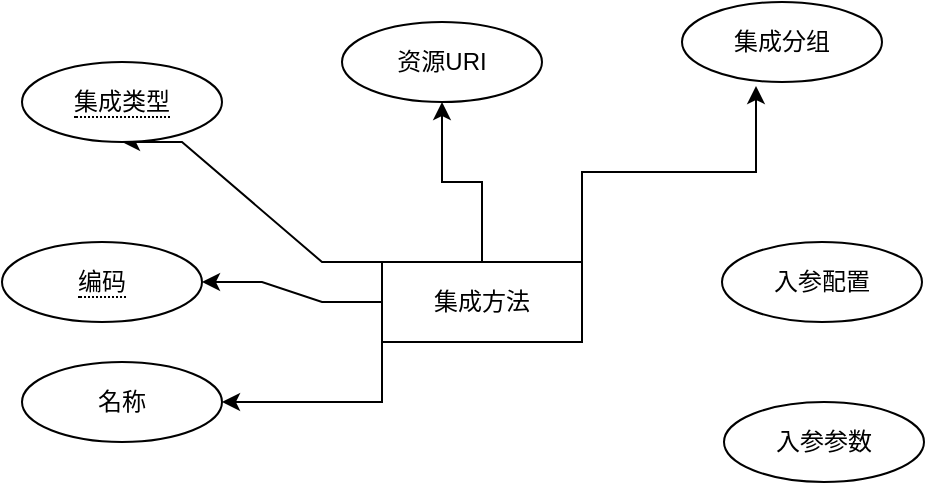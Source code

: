<mxfile version="24.7.16">
  <diagram name="第 1 页" id="vn3YVLUs6SHhxP51CPgB">
    <mxGraphModel dx="1436" dy="779" grid="1" gridSize="10" guides="1" tooltips="1" connect="1" arrows="1" fold="1" page="1" pageScale="1" pageWidth="827" pageHeight="1169" math="0" shadow="0">
      <root>
        <mxCell id="0" />
        <mxCell id="1" parent="0" />
        <mxCell id="5B0pq8v1HmGOY-GkW8D6-3" style="edgeStyle=entityRelationEdgeStyle;rounded=0;orthogonalLoop=1;jettySize=auto;html=1;exitX=0;exitY=0;exitDx=0;exitDy=0;entryX=0.5;entryY=1;entryDx=0;entryDy=0;" edge="1" parent="1" source="5B0pq8v1HmGOY-GkW8D6-1" target="5B0pq8v1HmGOY-GkW8D6-2">
          <mxGeometry relative="1" as="geometry" />
        </mxCell>
        <mxCell id="5B0pq8v1HmGOY-GkW8D6-5" style="edgeStyle=entityRelationEdgeStyle;rounded=0;orthogonalLoop=1;jettySize=auto;html=1;exitX=0;exitY=0.5;exitDx=0;exitDy=0;entryX=1;entryY=0.5;entryDx=0;entryDy=0;" edge="1" parent="1" source="5B0pq8v1HmGOY-GkW8D6-1" target="5B0pq8v1HmGOY-GkW8D6-4">
          <mxGeometry relative="1" as="geometry" />
        </mxCell>
        <mxCell id="5B0pq8v1HmGOY-GkW8D6-9" style="edgeStyle=orthogonalEdgeStyle;rounded=0;orthogonalLoop=1;jettySize=auto;html=1;exitX=0;exitY=1;exitDx=0;exitDy=0;entryX=1;entryY=0.5;entryDx=0;entryDy=0;" edge="1" parent="1" source="5B0pq8v1HmGOY-GkW8D6-1" target="5B0pq8v1HmGOY-GkW8D6-6">
          <mxGeometry relative="1" as="geometry" />
        </mxCell>
        <mxCell id="5B0pq8v1HmGOY-GkW8D6-10" style="edgeStyle=orthogonalEdgeStyle;rounded=0;orthogonalLoop=1;jettySize=auto;html=1;exitX=0.5;exitY=0;exitDx=0;exitDy=0;entryX=0.5;entryY=1;entryDx=0;entryDy=0;" edge="1" parent="1" source="5B0pq8v1HmGOY-GkW8D6-1" target="5B0pq8v1HmGOY-GkW8D6-7">
          <mxGeometry relative="1" as="geometry" />
        </mxCell>
        <mxCell id="5B0pq8v1HmGOY-GkW8D6-1" value="集成方法" style="whiteSpace=wrap;html=1;align=center;" vertex="1" parent="1">
          <mxGeometry x="290" y="360" width="100" height="40" as="geometry" />
        </mxCell>
        <mxCell id="5B0pq8v1HmGOY-GkW8D6-2" value="&lt;span style=&quot;border-bottom: 1px dotted&quot;&gt;集成类型&lt;/span&gt;" style="ellipse;whiteSpace=wrap;html=1;align=center;" vertex="1" parent="1">
          <mxGeometry x="110" y="260" width="100" height="40" as="geometry" />
        </mxCell>
        <mxCell id="5B0pq8v1HmGOY-GkW8D6-4" value="&lt;span style=&quot;border-bottom: 1px dotted&quot;&gt;编码&lt;/span&gt;" style="ellipse;whiteSpace=wrap;html=1;align=center;" vertex="1" parent="1">
          <mxGeometry x="100" y="350" width="100" height="40" as="geometry" />
        </mxCell>
        <mxCell id="5B0pq8v1HmGOY-GkW8D6-6" value="名称" style="ellipse;whiteSpace=wrap;html=1;align=center;" vertex="1" parent="1">
          <mxGeometry x="110" y="410" width="100" height="40" as="geometry" />
        </mxCell>
        <mxCell id="5B0pq8v1HmGOY-GkW8D6-7" value="资源URI" style="ellipse;whiteSpace=wrap;html=1;align=center;" vertex="1" parent="1">
          <mxGeometry x="270" y="240" width="100" height="40" as="geometry" />
        </mxCell>
        <mxCell id="5B0pq8v1HmGOY-GkW8D6-8" value="集成分组" style="ellipse;whiteSpace=wrap;html=1;align=center;" vertex="1" parent="1">
          <mxGeometry x="440" y="230" width="100" height="40" as="geometry" />
        </mxCell>
        <mxCell id="5B0pq8v1HmGOY-GkW8D6-11" style="edgeStyle=orthogonalEdgeStyle;rounded=0;orthogonalLoop=1;jettySize=auto;html=1;exitX=1;exitY=0;exitDx=0;exitDy=0;entryX=0.37;entryY=1.05;entryDx=0;entryDy=0;entryPerimeter=0;" edge="1" parent="1" source="5B0pq8v1HmGOY-GkW8D6-1" target="5B0pq8v1HmGOY-GkW8D6-8">
          <mxGeometry relative="1" as="geometry" />
        </mxCell>
        <mxCell id="5B0pq8v1HmGOY-GkW8D6-12" value="入参配置" style="ellipse;whiteSpace=wrap;html=1;align=center;" vertex="1" parent="1">
          <mxGeometry x="460" y="350" width="100" height="40" as="geometry" />
        </mxCell>
        <mxCell id="5B0pq8v1HmGOY-GkW8D6-13" value="入参参数" style="ellipse;whiteSpace=wrap;html=1;align=center;" vertex="1" parent="1">
          <mxGeometry x="461" y="430" width="100" height="40" as="geometry" />
        </mxCell>
      </root>
    </mxGraphModel>
  </diagram>
</mxfile>
